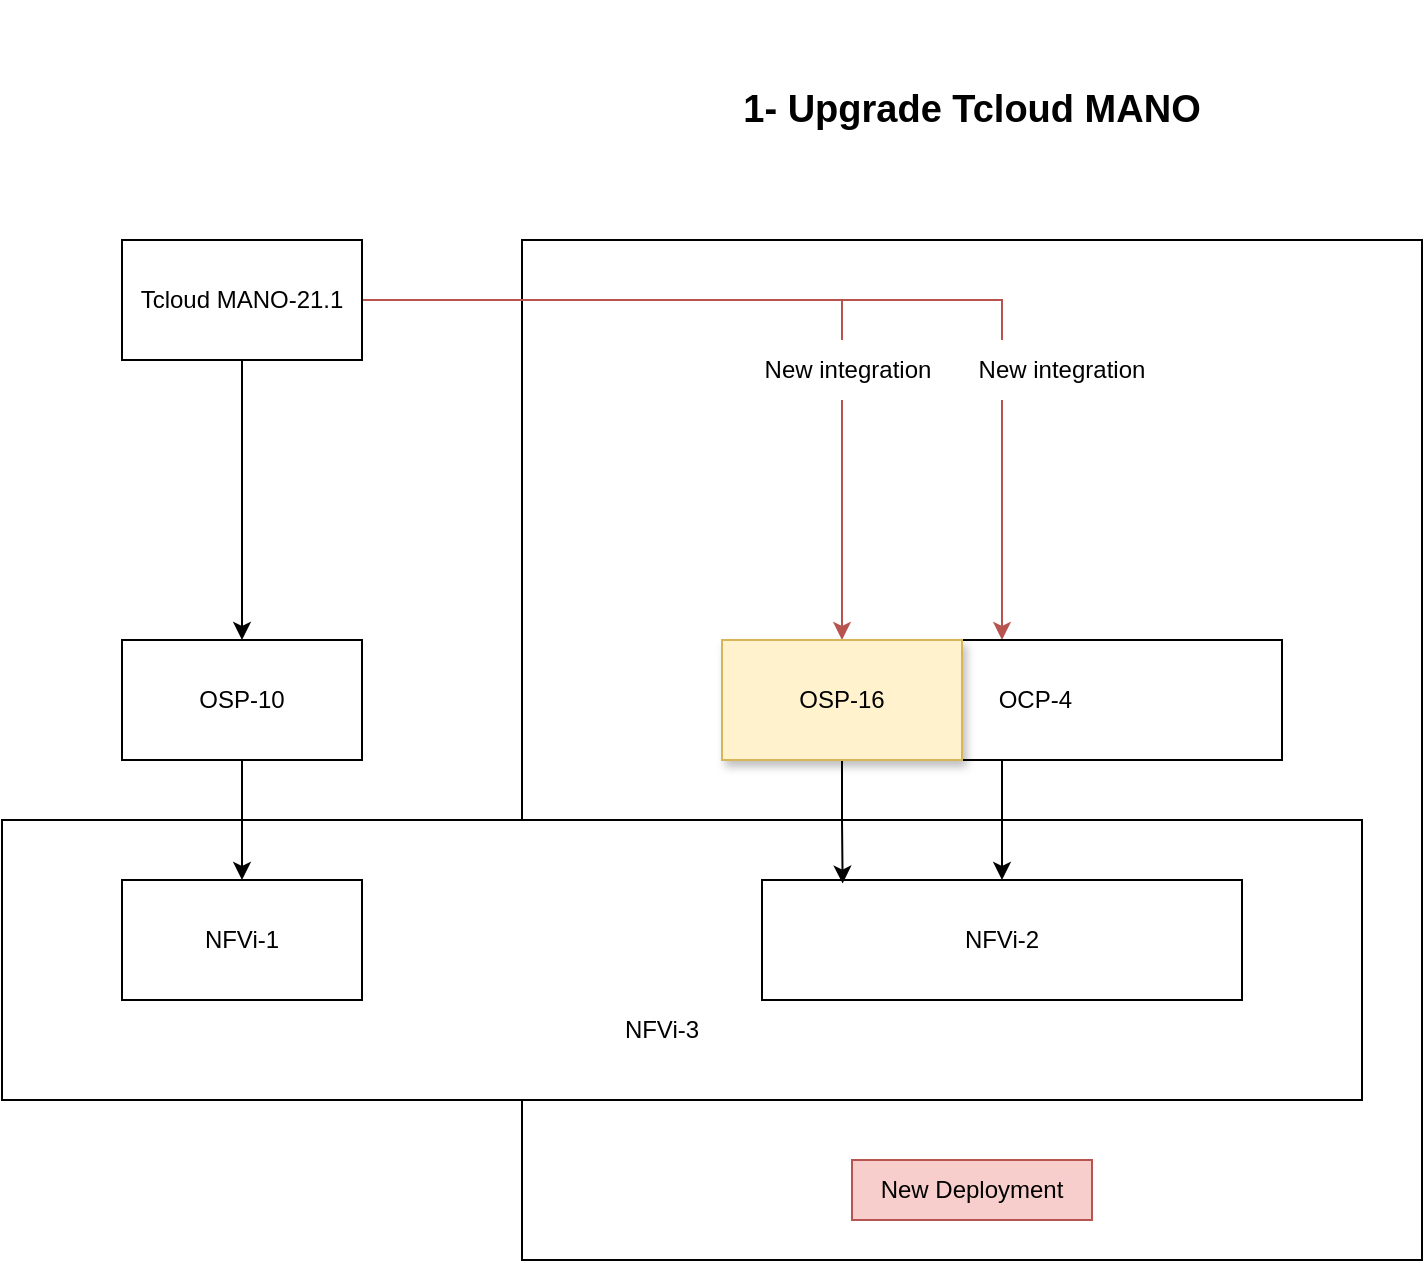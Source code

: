 <mxfile version="20.5.3" type="github" pages="3">
  <diagram id="MEa2GAYBACYJ28zqVBgj" name="Page-1">
    <mxGraphModel dx="1902" dy="2086" grid="1" gridSize="10" guides="1" tooltips="1" connect="1" arrows="1" fold="1" page="1" pageScale="1" pageWidth="850" pageHeight="1100" math="0" shadow="0">
      <root>
        <mxCell id="0" />
        <mxCell id="1" parent="0" />
        <mxCell id="7aDHLDYRfpYKgtBBdzj0-12" value="" style="rounded=0;whiteSpace=wrap;html=1;" parent="1" vertex="1">
          <mxGeometry x="340" y="60" width="450" height="510" as="geometry" />
        </mxCell>
        <mxCell id="7aDHLDYRfpYKgtBBdzj0-7" value="" style="rounded=0;whiteSpace=wrap;html=1;" parent="1" vertex="1">
          <mxGeometry x="80" y="350" width="680" height="140" as="geometry" />
        </mxCell>
        <mxCell id="7aDHLDYRfpYKgtBBdzj0-6" value="" style="edgeStyle=orthogonalEdgeStyle;rounded=0;orthogonalLoop=1;jettySize=auto;html=1;" parent="1" source="7aDHLDYRfpYKgtBBdzj0-2" target="7aDHLDYRfpYKgtBBdzj0-3" edge="1">
          <mxGeometry relative="1" as="geometry" />
        </mxCell>
        <mxCell id="7aDHLDYRfpYKgtBBdzj0-2" value="OSP-10" style="rounded=0;whiteSpace=wrap;html=1;" parent="1" vertex="1">
          <mxGeometry x="140" y="260" width="120" height="60" as="geometry" />
        </mxCell>
        <mxCell id="7aDHLDYRfpYKgtBBdzj0-3" value="NFVi-1" style="rounded=0;whiteSpace=wrap;html=1;" parent="1" vertex="1">
          <mxGeometry x="140" y="380" width="120" height="60" as="geometry" />
        </mxCell>
        <mxCell id="7aDHLDYRfpYKgtBBdzj0-5" style="edgeStyle=orthogonalEdgeStyle;rounded=0;orthogonalLoop=1;jettySize=auto;html=1;entryX=0.5;entryY=0;entryDx=0;entryDy=0;" parent="1" source="7aDHLDYRfpYKgtBBdzj0-4" target="7aDHLDYRfpYKgtBBdzj0-2" edge="1">
          <mxGeometry relative="1" as="geometry" />
        </mxCell>
        <mxCell id="7aDHLDYRfpYKgtBBdzj0-18" style="edgeStyle=orthogonalEdgeStyle;rounded=0;orthogonalLoop=1;jettySize=auto;html=1;fillColor=#f8cecc;strokeColor=#b85450;" parent="1" source="7aDHLDYRfpYKgtBBdzj0-4" target="7aDHLDYRfpYKgtBBdzj0-9" edge="1">
          <mxGeometry relative="1" as="geometry" />
        </mxCell>
        <mxCell id="7aDHLDYRfpYKgtBBdzj0-19" style="edgeStyle=orthogonalEdgeStyle;rounded=0;orthogonalLoop=1;jettySize=auto;html=1;fillColor=#f8cecc;strokeColor=#b85450;" parent="1" source="7aDHLDYRfpYKgtBBdzj0-4" target="7aDHLDYRfpYKgtBBdzj0-10" edge="1">
          <mxGeometry relative="1" as="geometry" />
        </mxCell>
        <mxCell id="7aDHLDYRfpYKgtBBdzj0-4" value="Tcloud MANO-21.1" style="rounded=0;whiteSpace=wrap;html=1;" parent="1" vertex="1">
          <mxGeometry x="140" y="60" width="120" height="60" as="geometry" />
        </mxCell>
        <mxCell id="7aDHLDYRfpYKgtBBdzj0-8" value="NFVi-2" style="rounded=0;whiteSpace=wrap;html=1;" parent="1" vertex="1">
          <mxGeometry x="460" y="380" width="240" height="60" as="geometry" />
        </mxCell>
        <mxCell id="7aDHLDYRfpYKgtBBdzj0-15" style="edgeStyle=orthogonalEdgeStyle;rounded=0;orthogonalLoop=1;jettySize=auto;html=1;" parent="1" source="7aDHLDYRfpYKgtBBdzj0-9" target="7aDHLDYRfpYKgtBBdzj0-8" edge="1">
          <mxGeometry relative="1" as="geometry">
            <Array as="points">
              <mxPoint x="660" y="380" />
              <mxPoint x="660" y="380" />
            </Array>
          </mxGeometry>
        </mxCell>
        <mxCell id="7aDHLDYRfpYKgtBBdzj0-9" value="&amp;nbsp; &amp;nbsp; &amp;nbsp; &amp;nbsp; &amp;nbsp; OCP-4" style="rounded=0;whiteSpace=wrap;html=1;" parent="1" vertex="1">
          <mxGeometry x="440" y="260" width="280" height="60" as="geometry" />
        </mxCell>
        <mxCell id="7aDHLDYRfpYKgtBBdzj0-17" style="edgeStyle=orthogonalEdgeStyle;rounded=0;orthogonalLoop=1;jettySize=auto;html=1;entryX=0.168;entryY=0.03;entryDx=0;entryDy=0;entryPerimeter=0;" parent="1" source="7aDHLDYRfpYKgtBBdzj0-10" target="7aDHLDYRfpYKgtBBdzj0-8" edge="1">
          <mxGeometry relative="1" as="geometry" />
        </mxCell>
        <mxCell id="7aDHLDYRfpYKgtBBdzj0-10" value="OSP-16" style="rounded=0;whiteSpace=wrap;html=1;fillColor=#fff2cc;strokeColor=#d6b656;shadow=1;" parent="1" vertex="1">
          <mxGeometry x="440" y="260" width="120" height="60" as="geometry" />
        </mxCell>
        <mxCell id="7aDHLDYRfpYKgtBBdzj0-11" value="NFVi-3" style="text;html=1;strokeColor=none;fillColor=none;align=center;verticalAlign=middle;whiteSpace=wrap;rounded=0;" parent="1" vertex="1">
          <mxGeometry x="380" y="440" width="60" height="30" as="geometry" />
        </mxCell>
        <mxCell id="7aDHLDYRfpYKgtBBdzj0-13" value="New Deployment" style="text;html=1;strokeColor=#b85450;fillColor=#f8cecc;align=center;verticalAlign=middle;whiteSpace=wrap;rounded=0;" parent="1" vertex="1">
          <mxGeometry x="505" y="520" width="120" height="30" as="geometry" />
        </mxCell>
        <mxCell id="7aDHLDYRfpYKgtBBdzj0-21" value="New integration" style="rounded=0;whiteSpace=wrap;html=1;shadow=0;glass=0;sketch=0;fillColor=default;strokeColor=none;" parent="1" vertex="1">
          <mxGeometry x="550" y="110" width="120" height="30" as="geometry" />
        </mxCell>
        <mxCell id="7aDHLDYRfpYKgtBBdzj0-22" value="New integration" style="rounded=0;whiteSpace=wrap;html=1;shadow=0;glass=0;sketch=0;fillColor=default;strokeColor=none;" parent="1" vertex="1">
          <mxGeometry x="443" y="110" width="120" height="30" as="geometry" />
        </mxCell>
        <mxCell id="KzR87htD9sYIW3_rYIrl-2" value="1- Upgrade Tcloud MANO&lt;br style=&quot;font-size: 19px;&quot;&gt;" style="text;html=1;strokeColor=none;fillColor=none;align=center;verticalAlign=middle;whiteSpace=wrap;rounded=0;fontSize=19;fontStyle=1" parent="1" vertex="1">
          <mxGeometry x="425" y="-60" width="280" height="110" as="geometry" />
        </mxCell>
      </root>
    </mxGraphModel>
  </diagram>
  <diagram id="QAKgqz-nSNG4aGK2h6QJ" name="Page-2">
    <mxGraphModel dx="3324" dy="2608" grid="1" gridSize="10" guides="1" tooltips="1" connect="1" arrows="1" fold="1" page="1" pageScale="1" pageWidth="850" pageHeight="1100" math="0" shadow="0">
      <root>
        <mxCell id="0" />
        <mxCell id="1" parent="0" />
        <mxCell id="i7GRUddK3HJzYADn4P_G-3" value="" style="rounded=0;whiteSpace=wrap;html=1;shadow=1;fontSize=19;" vertex="1" parent="1">
          <mxGeometry x="1080" y="280" width="520" height="360" as="geometry" />
        </mxCell>
        <mxCell id="eUaXXUBdyzPlJFf5mh0q-1" value="" style="rounded=0;whiteSpace=wrap;html=1;" vertex="1" parent="1">
          <mxGeometry x="340" y="60" width="450" height="510" as="geometry" />
        </mxCell>
        <mxCell id="eUaXXUBdyzPlJFf5mh0q-2" value="" style="rounded=0;whiteSpace=wrap;html=1;" vertex="1" parent="1">
          <mxGeometry x="80" y="350" width="680" height="140" as="geometry" />
        </mxCell>
        <mxCell id="eUaXXUBdyzPlJFf5mh0q-3" value="" style="edgeStyle=orthogonalEdgeStyle;rounded=0;orthogonalLoop=1;jettySize=auto;html=1;" edge="1" parent="1" source="eUaXXUBdyzPlJFf5mh0q-4" target="eUaXXUBdyzPlJFf5mh0q-5">
          <mxGeometry relative="1" as="geometry" />
        </mxCell>
        <mxCell id="eUaXXUBdyzPlJFf5mh0q-4" value="OSP-10" style="rounded=0;whiteSpace=wrap;html=1;" vertex="1" parent="1">
          <mxGeometry x="140" y="260" width="120" height="60" as="geometry" />
        </mxCell>
        <mxCell id="eUaXXUBdyzPlJFf5mh0q-5" value="NFVi-1" style="rounded=0;whiteSpace=wrap;html=1;" vertex="1" parent="1">
          <mxGeometry x="140" y="380" width="120" height="60" as="geometry" />
        </mxCell>
        <mxCell id="eUaXXUBdyzPlJFf5mh0q-6" style="edgeStyle=orthogonalEdgeStyle;rounded=0;orthogonalLoop=1;jettySize=auto;html=1;entryX=0.5;entryY=0;entryDx=0;entryDy=0;" edge="1" parent="1" source="eUaXXUBdyzPlJFf5mh0q-9" target="eUaXXUBdyzPlJFf5mh0q-4">
          <mxGeometry relative="1" as="geometry" />
        </mxCell>
        <mxCell id="eUaXXUBdyzPlJFf5mh0q-7" style="edgeStyle=orthogonalEdgeStyle;rounded=0;orthogonalLoop=1;jettySize=auto;html=1;fillColor=#f8cecc;strokeColor=#b85450;" edge="1" parent="1" target="eUaXXUBdyzPlJFf5mh0q-12">
          <mxGeometry relative="1" as="geometry">
            <mxPoint x="880" y="90" as="sourcePoint" />
          </mxGeometry>
        </mxCell>
        <mxCell id="eUaXXUBdyzPlJFf5mh0q-8" style="edgeStyle=orthogonalEdgeStyle;rounded=0;orthogonalLoop=1;jettySize=auto;html=1;fillColor=#f8cecc;strokeColor=#b85450;exitX=0;exitY=0.5;exitDx=0;exitDy=0;" edge="1" parent="1" source="eUaXXUBdyzPlJFf5mh0q-19" target="eUaXXUBdyzPlJFf5mh0q-14">
          <mxGeometry relative="1" as="geometry" />
        </mxCell>
        <mxCell id="eUaXXUBdyzPlJFf5mh0q-9" value="Tcloud MANO-21.1" style="rounded=0;whiteSpace=wrap;html=1;" vertex="1" parent="1">
          <mxGeometry x="140" y="60" width="120" height="60" as="geometry" />
        </mxCell>
        <mxCell id="eUaXXUBdyzPlJFf5mh0q-10" value="NFVi-2" style="rounded=0;whiteSpace=wrap;html=1;" vertex="1" parent="1">
          <mxGeometry x="460" y="380" width="240" height="60" as="geometry" />
        </mxCell>
        <mxCell id="eUaXXUBdyzPlJFf5mh0q-11" style="edgeStyle=orthogonalEdgeStyle;rounded=0;orthogonalLoop=1;jettySize=auto;html=1;" edge="1" parent="1" source="eUaXXUBdyzPlJFf5mh0q-12" target="eUaXXUBdyzPlJFf5mh0q-10">
          <mxGeometry relative="1" as="geometry">
            <Array as="points">
              <mxPoint x="660" y="380" />
              <mxPoint x="660" y="380" />
            </Array>
          </mxGeometry>
        </mxCell>
        <mxCell id="eUaXXUBdyzPlJFf5mh0q-12" value="&amp;nbsp; &amp;nbsp; &amp;nbsp; &amp;nbsp; &amp;nbsp; OCP-4.10" style="rounded=0;whiteSpace=wrap;html=1;" vertex="1" parent="1">
          <mxGeometry x="440" y="260" width="280" height="60" as="geometry" />
        </mxCell>
        <mxCell id="eUaXXUBdyzPlJFf5mh0q-13" style="edgeStyle=orthogonalEdgeStyle;rounded=0;orthogonalLoop=1;jettySize=auto;html=1;entryX=0.168;entryY=0.03;entryDx=0;entryDy=0;entryPerimeter=0;" edge="1" parent="1" source="eUaXXUBdyzPlJFf5mh0q-14" target="eUaXXUBdyzPlJFf5mh0q-10">
          <mxGeometry relative="1" as="geometry" />
        </mxCell>
        <mxCell id="eUaXXUBdyzPlJFf5mh0q-14" value="OSP-16 (ctrl)" style="rounded=0;whiteSpace=wrap;html=1;fillColor=#fff2cc;strokeColor=#d6b656;shadow=1;" vertex="1" parent="1">
          <mxGeometry x="440" y="260" width="120" height="60" as="geometry" />
        </mxCell>
        <mxCell id="eUaXXUBdyzPlJFf5mh0q-15" value="NFVi-3" style="text;html=1;strokeColor=none;fillColor=none;align=center;verticalAlign=middle;whiteSpace=wrap;rounded=0;" vertex="1" parent="1">
          <mxGeometry x="380" y="440" width="60" height="30" as="geometry" />
        </mxCell>
        <mxCell id="eUaXXUBdyzPlJFf5mh0q-16" value="New Deployment" style="text;html=1;strokeColor=#b85450;fillColor=#f8cecc;align=center;verticalAlign=middle;whiteSpace=wrap;rounded=0;" vertex="1" parent="1">
          <mxGeometry x="505" y="520" width="120" height="30" as="geometry" />
        </mxCell>
        <mxCell id="eUaXXUBdyzPlJFf5mh0q-17" value="New integration" style="rounded=0;whiteSpace=wrap;html=1;shadow=0;glass=0;sketch=0;fillColor=default;strokeColor=none;" vertex="1" parent="1">
          <mxGeometry x="550" y="110" width="120" height="30" as="geometry" />
        </mxCell>
        <mxCell id="eUaXXUBdyzPlJFf5mh0q-18" value="New integration" style="rounded=0;whiteSpace=wrap;html=1;shadow=0;glass=0;sketch=0;fillColor=default;strokeColor=none;" vertex="1" parent="1">
          <mxGeometry x="443" y="110" width="120" height="30" as="geometry" />
        </mxCell>
        <mxCell id="eUaXXUBdyzPlJFf5mh0q-19" value="FMC MANO-22.1" style="rounded=0;whiteSpace=wrap;html=1;" vertex="1" parent="1">
          <mxGeometry x="880" y="60" width="120" height="60" as="geometry" />
        </mxCell>
        <mxCell id="eUaXXUBdyzPlJFf5mh0q-20" value="2- Integrate with FMC MANO" style="text;html=1;strokeColor=none;fillColor=none;align=center;verticalAlign=middle;whiteSpace=wrap;rounded=0;fontSize=19;fontStyle=1" vertex="1" parent="1">
          <mxGeometry x="380" y="-60" width="360" height="110" as="geometry" />
        </mxCell>
        <mxCell id="i7GRUddK3HJzYADn4P_G-1" value="OCP Ctrl" style="rounded=0;whiteSpace=wrap;html=1;shadow=1;fontSize=19;" vertex="1" parent="1">
          <mxGeometry x="1150" y="330" width="120" height="60" as="geometry" />
        </mxCell>
        <mxCell id="i7GRUddK3HJzYADn4P_G-2" value="Worker" style="rounded=0;whiteSpace=wrap;html=1;shadow=1;fontSize=19;" vertex="1" parent="1">
          <mxGeometry x="1317" y="330" width="240" height="60" as="geometry" />
        </mxCell>
        <mxCell id="i7GRUddK3HJzYADn4P_G-5" value="Ctrl" style="rounded=0;whiteSpace=wrap;html=1;shadow=1;fontSize=19;fillColor=#fff2cc;strokeColor=#d6b656;" vertex="1" parent="1">
          <mxGeometry x="1497" y="330" width="60" height="60" as="geometry" />
        </mxCell>
        <mxCell id="i7GRUddK3HJzYADn4P_G-7" value="OSP Comp" style="rounded=0;whiteSpace=wrap;html=1;shadow=1;labelBorderColor=none;fontSize=19;fontColor=none;" vertex="1" parent="1">
          <mxGeometry x="1640" y="485" width="120" height="60" as="geometry" />
        </mxCell>
        <mxCell id="i7GRUddK3HJzYADn4P_G-9" value="OSP Comp" style="rounded=0;whiteSpace=wrap;html=1;shadow=1;labelBorderColor=none;fontSize=19;fontColor=none;" vertex="1" parent="1">
          <mxGeometry x="1640" y="280" width="120" height="60" as="geometry" />
        </mxCell>
        <mxCell id="i7GRUddK3HJzYADn4P_G-10" value="OSP Comp" style="rounded=0;whiteSpace=wrap;html=1;shadow=1;labelBorderColor=none;fontSize=19;fontColor=none;" vertex="1" parent="1">
          <mxGeometry x="1640" y="395" width="120" height="60" as="geometry" />
        </mxCell>
        <mxCell id="i7GRUddK3HJzYADn4P_G-11" value="Worker" style="rounded=0;whiteSpace=wrap;html=1;shadow=1;fontSize=19;" vertex="1" parent="1">
          <mxGeometry x="1317" y="400" width="240" height="60" as="geometry" />
        </mxCell>
        <mxCell id="i7GRUddK3HJzYADn4P_G-12" value="Worker" style="rounded=0;whiteSpace=wrap;html=1;shadow=1;fontSize=19;" vertex="1" parent="1">
          <mxGeometry x="1317" y="470" width="240" height="60" as="geometry" />
        </mxCell>
        <mxCell id="i7GRUddK3HJzYADn4P_G-13" value="RHCS" style="rounded=0;whiteSpace=wrap;html=1;shadow=1;labelBorderColor=none;fontSize=19;fontColor=none;" vertex="1" parent="1">
          <mxGeometry x="1080" y="660" width="680" height="60" as="geometry" />
        </mxCell>
        <mxCell id="i7GRUddK3HJzYADn4P_G-14" value="OCP" style="rounded=0;whiteSpace=wrap;html=1;shadow=0;labelBorderColor=none;fontSize=19;fontColor=none;strokeColor=none;" vertex="1" parent="1">
          <mxGeometry x="1140" y="450" width="120" height="60" as="geometry" />
        </mxCell>
        <mxCell id="i7GRUddK3HJzYADn4P_G-16" value="Ctrl" style="rounded=0;whiteSpace=wrap;html=1;shadow=1;fontSize=19;fillColor=#fff2cc;strokeColor=#d6b656;" vertex="1" parent="1">
          <mxGeometry x="1497" y="400" width="60" height="60" as="geometry" />
        </mxCell>
        <mxCell id="i7GRUddK3HJzYADn4P_G-17" value="Ctrl" style="rounded=0;whiteSpace=wrap;html=1;shadow=1;fontSize=19;fillColor=#fff2cc;strokeColor=#d6b656;" vertex="1" parent="1">
          <mxGeometry x="1497" y="470" width="60" height="60" as="geometry" />
        </mxCell>
        <mxCell id="i7GRUddK3HJzYADn4P_G-18" value="OCP Ctrl" style="rounded=0;whiteSpace=wrap;html=1;shadow=1;fontSize=19;" vertex="1" parent="1">
          <mxGeometry x="1160" y="340" width="120" height="60" as="geometry" />
        </mxCell>
        <mxCell id="i7GRUddK3HJzYADn4P_G-19" value="OCP Ctrl" style="rounded=0;whiteSpace=wrap;html=1;shadow=1;fontSize=19;" vertex="1" parent="1">
          <mxGeometry x="1170" y="350" width="120" height="60" as="geometry" />
        </mxCell>
        <mxCell id="i7GRUddK3HJzYADn4P_G-20" value="Worker" style="rounded=0;whiteSpace=wrap;html=1;shadow=1;fontSize=19;" vertex="1" parent="1">
          <mxGeometry x="1317" y="541" width="240" height="60" as="geometry" />
        </mxCell>
        <mxCell id="i7GRUddK3HJzYADn4P_G-21" value="OSP Comp" style="rounded=0;whiteSpace=wrap;html=1;shadow=1;labelBorderColor=none;fontSize=19;fontColor=none;" vertex="1" parent="1">
          <mxGeometry x="1640" y="575" width="120" height="60" as="geometry" />
        </mxCell>
      </root>
    </mxGraphModel>
  </diagram>
  <diagram id="5aLj0KPIyTUJa-02RPhq" name="Page-3">
    <mxGraphModel dx="1635" dy="1957" grid="0" gridSize="10" guides="1" tooltips="1" connect="1" arrows="1" fold="1" page="1" pageScale="1" pageWidth="850" pageHeight="1100" math="0" shadow="0">
      <root>
        <mxCell id="0" />
        <mxCell id="1" parent="0" />
        <mxCell id="qWwF_ywHRwuj04e-nWBc-35" value="" style="rounded=0;whiteSpace=wrap;html=1;" vertex="1" parent="1">
          <mxGeometry x="20" y="-11" width="826" height="694" as="geometry" />
        </mxCell>
        <mxCell id="qWwF_ywHRwuj04e-nWBc-1" value="" style="rounded=0;whiteSpace=wrap;html=1;" vertex="1" parent="1">
          <mxGeometry x="340" y="40" width="450" height="520" as="geometry" />
        </mxCell>
        <mxCell id="qWwF_ywHRwuj04e-nWBc-44" value="" style="rounded=0;whiteSpace=wrap;html=1;" vertex="1" parent="1">
          <mxGeometry x="430" y="250" width="300" height="80" as="geometry" />
        </mxCell>
        <mxCell id="qWwF_ywHRwuj04e-nWBc-22" value="" style="rounded=0;whiteSpace=wrap;html=1;fillColor=#d5e8d4;strokeColor=#82b366;" vertex="1" parent="1">
          <mxGeometry x="70" y="67" width="110" height="60" as="geometry" />
        </mxCell>
        <mxCell id="qWwF_ywHRwuj04e-nWBc-2" value="" style="rounded=0;whiteSpace=wrap;html=1;" vertex="1" parent="1">
          <mxGeometry x="80" y="350" width="680" height="140" as="geometry" />
        </mxCell>
        <mxCell id="qWwF_ywHRwuj04e-nWBc-3" value="" style="edgeStyle=orthogonalEdgeStyle;rounded=0;orthogonalLoop=1;jettySize=auto;html=1;" edge="1" parent="1" source="qWwF_ywHRwuj04e-nWBc-4" target="qWwF_ywHRwuj04e-nWBc-5">
          <mxGeometry relative="1" as="geometry" />
        </mxCell>
        <mxCell id="qWwF_ywHRwuj04e-nWBc-4" value="OSP-10" style="rounded=0;whiteSpace=wrap;html=1;" vertex="1" parent="1">
          <mxGeometry x="140" y="260" width="120" height="60" as="geometry" />
        </mxCell>
        <mxCell id="qWwF_ywHRwuj04e-nWBc-5" value="NFVi-1" style="rounded=0;whiteSpace=wrap;html=1;" vertex="1" parent="1">
          <mxGeometry x="140" y="380" width="120" height="60" as="geometry" />
        </mxCell>
        <mxCell id="qWwF_ywHRwuj04e-nWBc-6" style="edgeStyle=orthogonalEdgeStyle;rounded=0;orthogonalLoop=1;jettySize=auto;html=1;entryX=0.5;entryY=0;entryDx=0;entryDy=0;" edge="1" parent="1" source="qWwF_ywHRwuj04e-nWBc-9" target="qWwF_ywHRwuj04e-nWBc-4">
          <mxGeometry relative="1" as="geometry" />
        </mxCell>
        <mxCell id="qWwF_ywHRwuj04e-nWBc-7" style="edgeStyle=orthogonalEdgeStyle;rounded=0;orthogonalLoop=1;jettySize=auto;html=1;fillColor=#f8cecc;strokeColor=#b85450;strokeWidth=3;" edge="1" parent="1" source="qWwF_ywHRwuj04e-nWBc-9" target="qWwF_ywHRwuj04e-nWBc-12">
          <mxGeometry relative="1" as="geometry" />
        </mxCell>
        <mxCell id="qWwF_ywHRwuj04e-nWBc-8" style="edgeStyle=orthogonalEdgeStyle;rounded=0;orthogonalLoop=1;jettySize=auto;html=1;fillColor=#f8cecc;strokeColor=#b85450;strokeWidth=3;" edge="1" parent="1" source="qWwF_ywHRwuj04e-nWBc-9" target="qWwF_ywHRwuj04e-nWBc-14">
          <mxGeometry relative="1" as="geometry" />
        </mxCell>
        <mxCell id="qWwF_ywHRwuj04e-nWBc-9" value="Tcloud MANO-23.1" style="rounded=0;whiteSpace=wrap;html=1;fillColor=#f8cecc;strokeColor=#b85450;" vertex="1" parent="1">
          <mxGeometry x="140" y="67" width="120" height="60" as="geometry" />
        </mxCell>
        <mxCell id="qWwF_ywHRwuj04e-nWBc-10" value="NFVi-2" style="rounded=0;whiteSpace=wrap;html=1;" vertex="1" parent="1">
          <mxGeometry x="460" y="380" width="240" height="60" as="geometry" />
        </mxCell>
        <mxCell id="qWwF_ywHRwuj04e-nWBc-11" style="edgeStyle=orthogonalEdgeStyle;rounded=0;orthogonalLoop=1;jettySize=auto;html=1;" edge="1" parent="1" source="qWwF_ywHRwuj04e-nWBc-12" target="qWwF_ywHRwuj04e-nWBc-10">
          <mxGeometry relative="1" as="geometry">
            <Array as="points">
              <mxPoint x="660" y="380" />
              <mxPoint x="660" y="380" />
            </Array>
          </mxGeometry>
        </mxCell>
        <mxCell id="qWwF_ywHRwuj04e-nWBc-12" value="&amp;nbsp; &amp;nbsp; &amp;nbsp; &amp;nbsp; &amp;nbsp; OCP-4" style="rounded=0;whiteSpace=wrap;html=1;" vertex="1" parent="1">
          <mxGeometry x="440" y="260" width="280" height="60" as="geometry" />
        </mxCell>
        <mxCell id="qWwF_ywHRwuj04e-nWBc-13" style="edgeStyle=orthogonalEdgeStyle;rounded=0;orthogonalLoop=1;jettySize=auto;html=1;entryX=0.168;entryY=0.03;entryDx=0;entryDy=0;entryPerimeter=0;" edge="1" parent="1" source="qWwF_ywHRwuj04e-nWBc-14" target="qWwF_ywHRwuj04e-nWBc-10">
          <mxGeometry relative="1" as="geometry" />
        </mxCell>
        <mxCell id="qWwF_ywHRwuj04e-nWBc-14" value="OSP-16" style="rounded=0;whiteSpace=wrap;html=1;shadow=1;" vertex="1" parent="1">
          <mxGeometry x="440" y="260" width="120" height="60" as="geometry" />
        </mxCell>
        <mxCell id="qWwF_ywHRwuj04e-nWBc-15" value="NFVi-3" style="text;html=1;strokeColor=none;fillColor=none;align=center;verticalAlign=middle;whiteSpace=wrap;rounded=0;" vertex="1" parent="1">
          <mxGeometry x="380" y="440" width="60" height="30" as="geometry" />
        </mxCell>
        <mxCell id="qWwF_ywHRwuj04e-nWBc-16" value="New Deployment" style="text;html=1;strokeColor=#b85450;fillColor=#f8cecc;align=center;verticalAlign=middle;whiteSpace=wrap;rounded=0;" vertex="1" parent="1">
          <mxGeometry x="505" y="520" width="120" height="30" as="geometry" />
        </mxCell>
        <mxCell id="qWwF_ywHRwuj04e-nWBc-17" value="New integration" style="rounded=0;whiteSpace=wrap;html=1;shadow=0;glass=0;sketch=0;fillColor=default;strokeColor=none;" vertex="1" parent="1">
          <mxGeometry x="550" y="110" width="120" height="30" as="geometry" />
        </mxCell>
        <mxCell id="qWwF_ywHRwuj04e-nWBc-18" value="New integration" style="rounded=0;whiteSpace=wrap;html=1;shadow=0;glass=0;sketch=0;fillColor=default;strokeColor=none;" vertex="1" parent="1">
          <mxGeometry x="443" y="110" width="120" height="30" as="geometry" />
        </mxCell>
        <mxCell id="qWwF_ywHRwuj04e-nWBc-19" value="Telco Cloud" style="text;html=1;strokeColor=none;fillColor=none;align=center;verticalAlign=middle;whiteSpace=wrap;rounded=0;fontSize=19;fontStyle=1" vertex="1" parent="1">
          <mxGeometry x="264" y="574" width="331" height="110" as="geometry" />
        </mxCell>
        <mxCell id="qWwF_ywHRwuj04e-nWBc-32" value="&lt;b&gt;DO&lt;/b&gt;" style="text;html=1;strokeColor=none;fillColor=none;align=center;verticalAlign=middle;whiteSpace=wrap;rounded=0;fontSize=17;fontColor=#000000;" vertex="1" parent="1">
          <mxGeometry x="80" y="82" width="60" height="30" as="geometry" />
        </mxCell>
      </root>
    </mxGraphModel>
  </diagram>
</mxfile>
